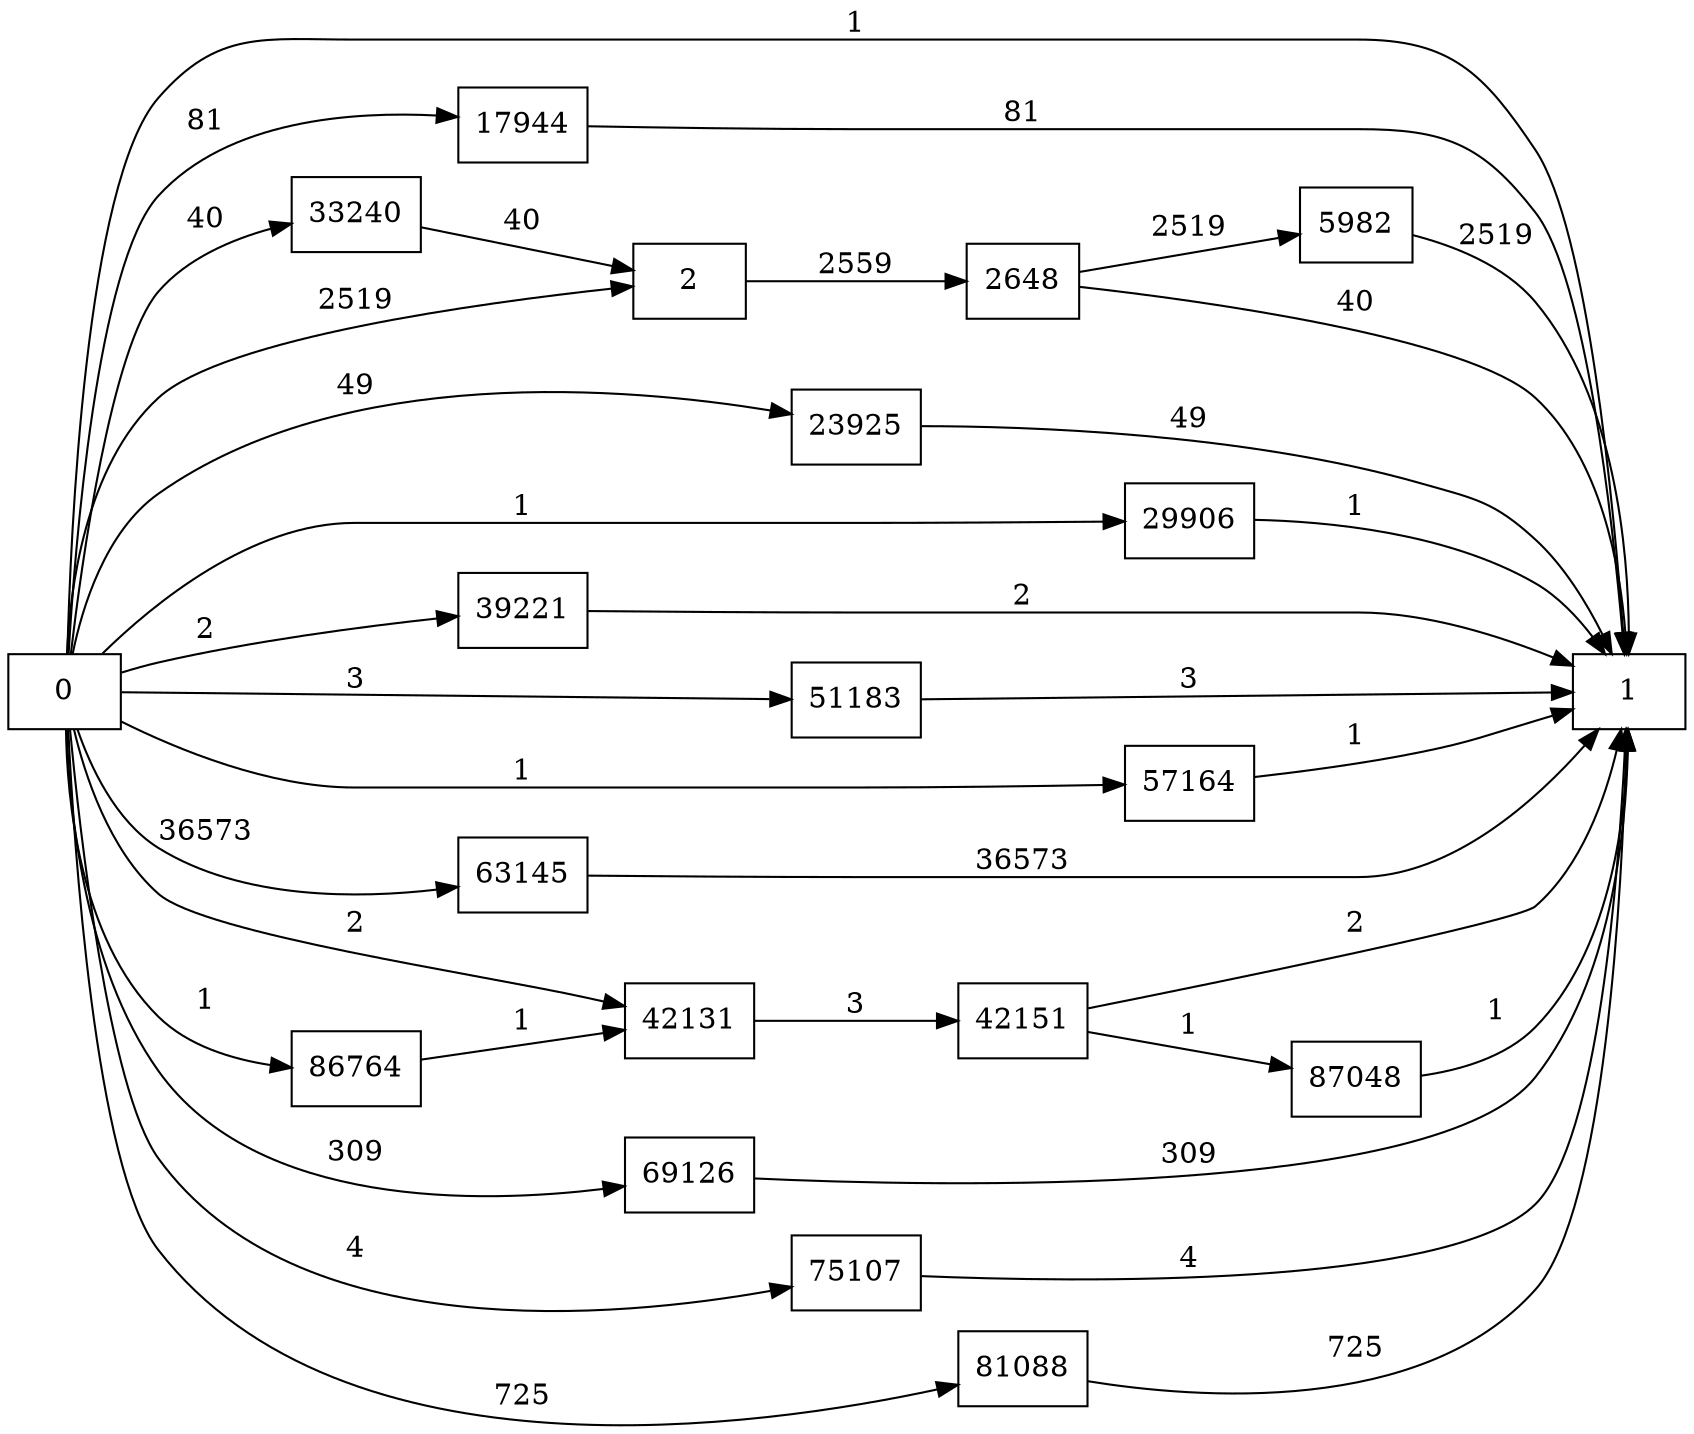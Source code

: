 digraph {
	graph [rankdir=LR]
	node [shape=rectangle]
	2 -> 2648 [label=2559]
	2648 -> 1 [label=40]
	2648 -> 5982 [label=2519]
	5982 -> 1 [label=2519]
	17944 -> 1 [label=81]
	23925 -> 1 [label=49]
	29906 -> 1 [label=1]
	33240 -> 2 [label=40]
	39221 -> 1 [label=2]
	42131 -> 42151 [label=3]
	42151 -> 1 [label=2]
	42151 -> 87048 [label=1]
	51183 -> 1 [label=3]
	57164 -> 1 [label=1]
	63145 -> 1 [label=36573]
	69126 -> 1 [label=309]
	75107 -> 1 [label=4]
	81088 -> 1 [label=725]
	86764 -> 42131 [label=1]
	87048 -> 1 [label=1]
	0 -> 2 [label=2519]
	0 -> 1 [label=1]
	0 -> 17944 [label=81]
	0 -> 23925 [label=49]
	0 -> 29906 [label=1]
	0 -> 33240 [label=40]
	0 -> 39221 [label=2]
	0 -> 42131 [label=2]
	0 -> 51183 [label=3]
	0 -> 57164 [label=1]
	0 -> 63145 [label=36573]
	0 -> 69126 [label=309]
	0 -> 75107 [label=4]
	0 -> 81088 [label=725]
	0 -> 86764 [label=1]
}
